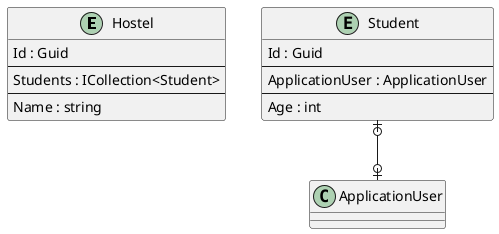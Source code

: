 @startuml

entity Hostel {
    Id : Guid
    --
    Students : ICollection<Student>
    ' HostelKeyCodePlaceholder
    --
    Name : string
    ' HostelPropertyCodePlaceholder
}

entity Student {
    Id : Guid
    --
    ApplicationUser : ApplicationUser
    ' StudentKeyCodePlaceholder
    --
    Age : int
    ' StudentPropertyCodePlaceholder
}

' EntityCodePlaceholder

Student |o--o| ApplicationUser
' RelationshipCodePlaceholder

@enduml
